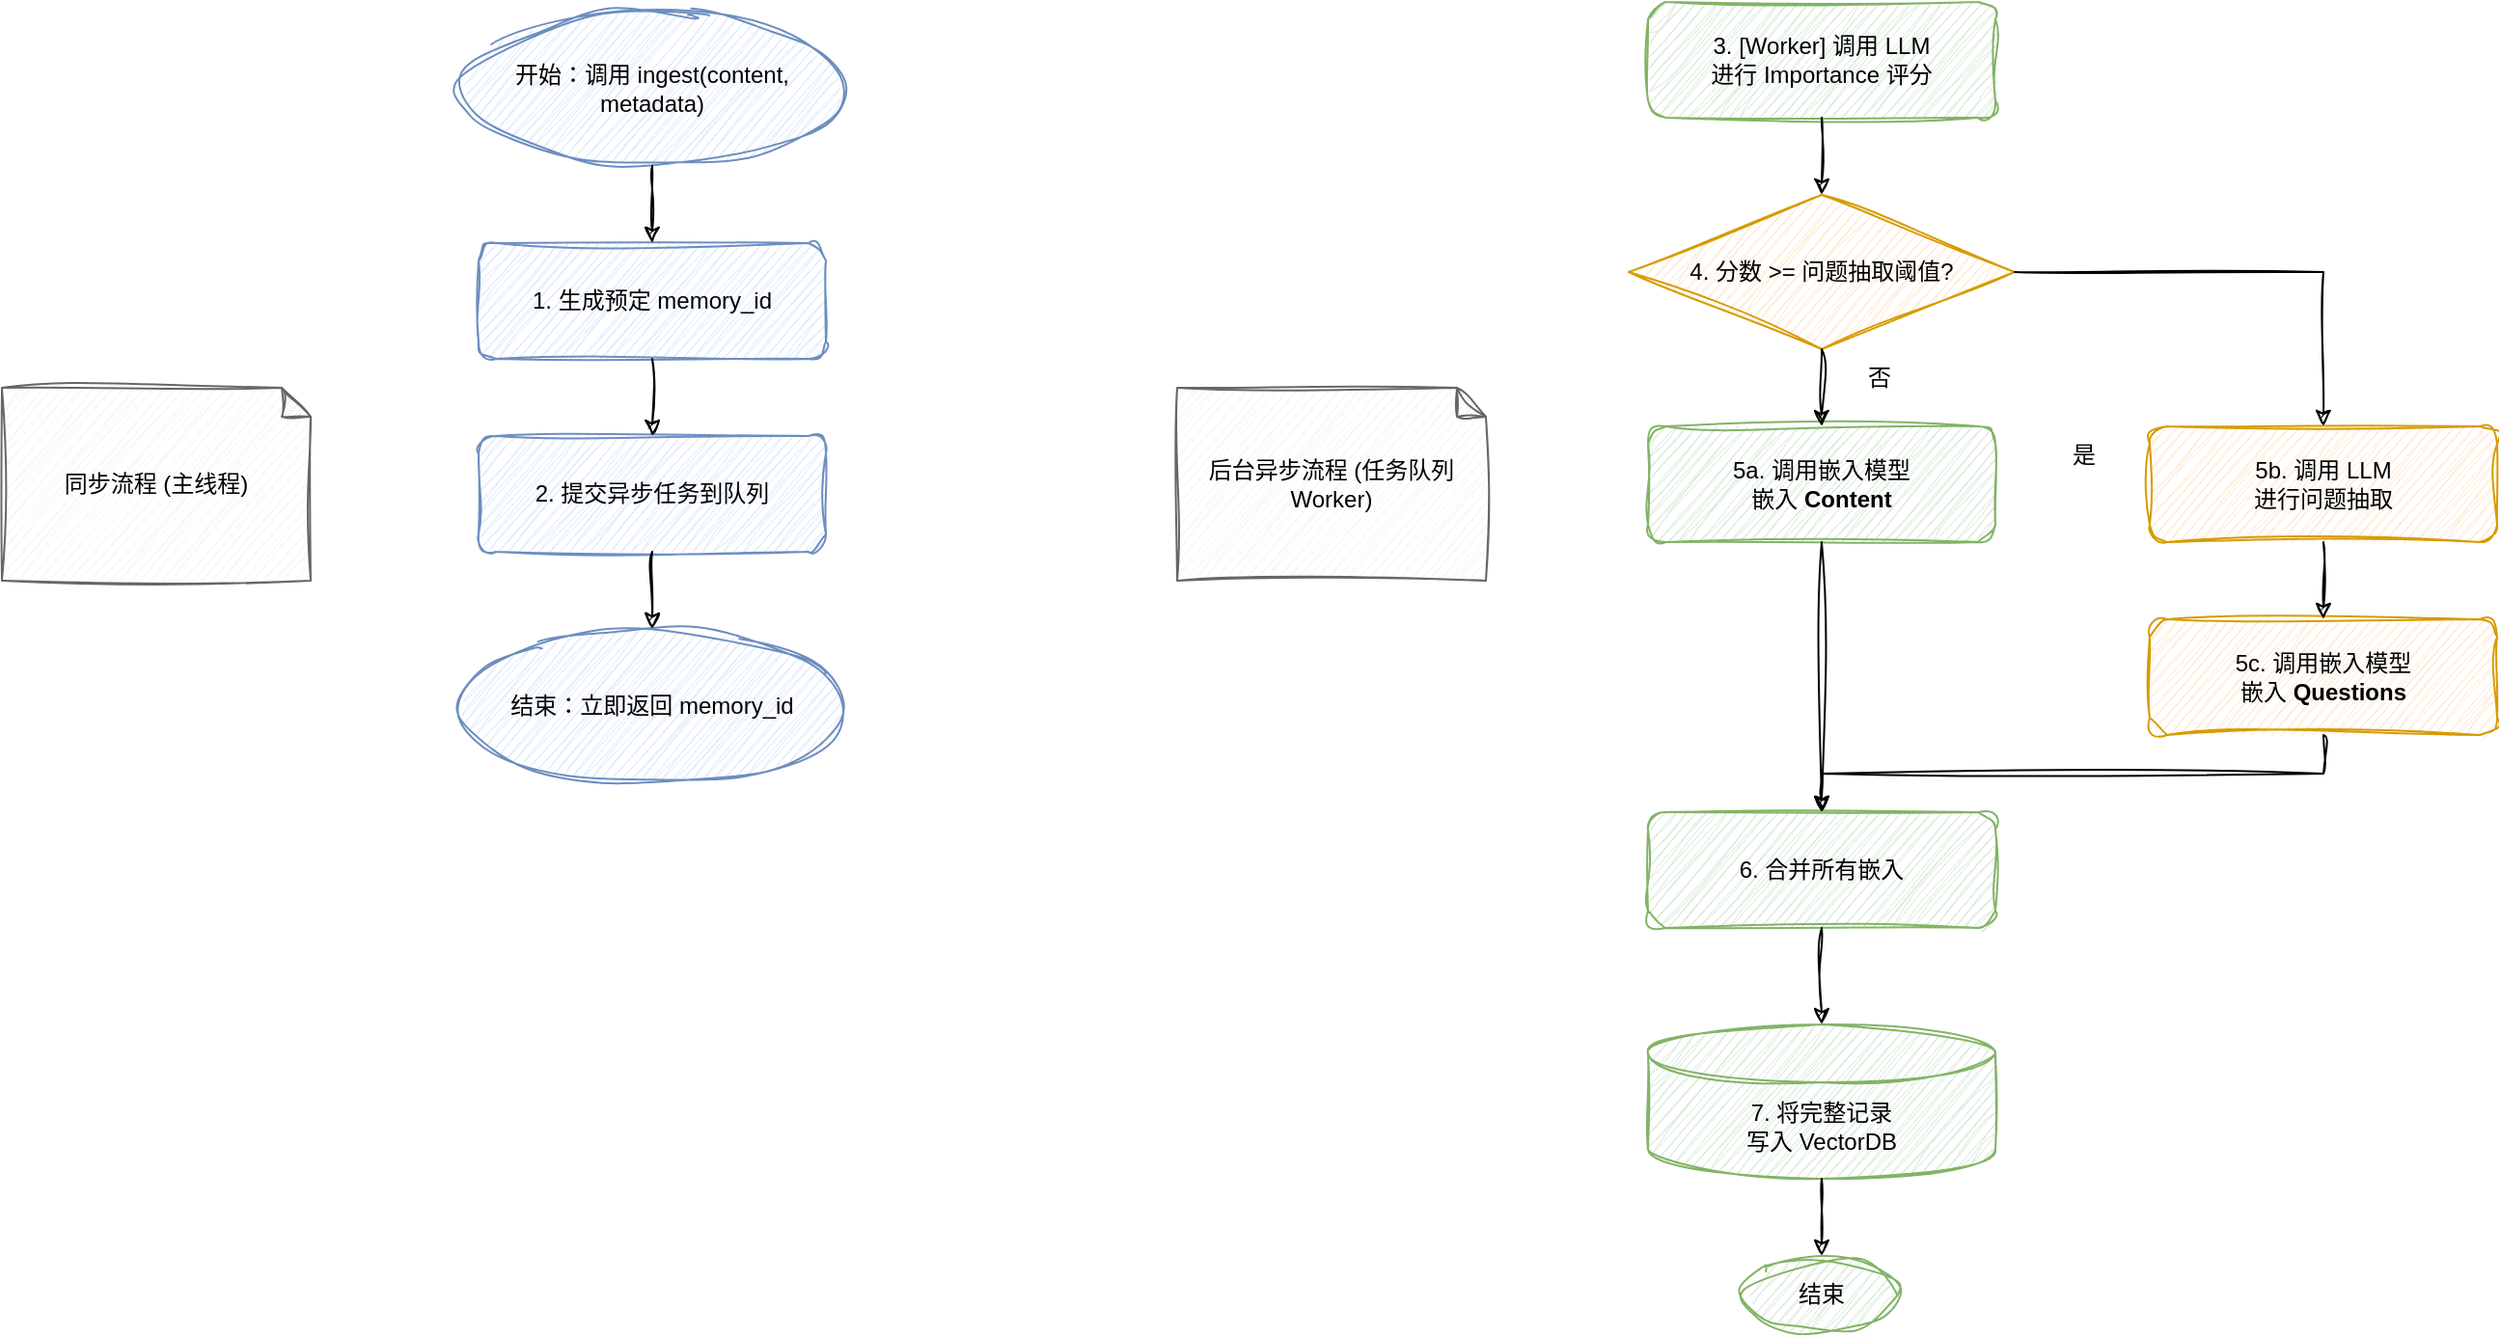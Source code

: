 <mxfile>
    <diagram id="E-mNemonIngestV3" name="Page-1">
        <mxGraphModel dx="1543" dy="1152" grid="0" gridSize="10" guides="1" tooltips="1" connect="1" arrows="1" fold="1" page="0" pageScale="1" pageWidth="1169" pageHeight="827" math="0" shadow="0">
            <root>
                <mxCell id="0"/>
                <mxCell id="1" parent="0"/>
                <mxCell id="2" value="开始：调用 ingest(content, metadata)" style="ellipse;whiteSpace=wrap;html=1;fillColor=#dae8fc;strokeColor=#6c8ebf;sketch=1;curveFitting=1;jiggle=2;" parent="1" vertex="1">
                    <mxGeometry x="454" y="40" width="200" height="80" as="geometry"/>
                </mxCell>
                <mxCell id="3" value="1. 生成预定 memory_id" style="rounded=1;whiteSpace=wrap;html=1;fillColor=#dae8fc;strokeColor=#6c8ebf;sketch=1;curveFitting=1;jiggle=2;" parent="1" vertex="1">
                    <mxGeometry x="464" y="160" width="180" height="60" as="geometry"/>
                </mxCell>
                <mxCell id="4" value="" style="endArrow=classic;html=1;rounded=0;sketch=1;curveFitting=1;jiggle=2;" parent="1" source="2" target="3" edge="1">
                    <mxGeometry width="50" height="50" relative="1" as="geometry">
                        <mxPoint x="540" y="140" as="sourcePoint"/>
                        <mxPoint x="590" y="90" as="targetPoint"/>
                    </mxGeometry>
                </mxCell>
                <mxCell id="5" value="2. 提交异步任务到队列" style="rounded=1;whiteSpace=wrap;html=1;fillColor=#dae8fc;strokeColor=#6c8ebf;sketch=1;curveFitting=1;jiggle=2;" parent="1" vertex="1">
                    <mxGeometry x="464" y="260" width="180" height="60" as="geometry"/>
                </mxCell>
                <mxCell id="6" value="" style="endArrow=classic;html=1;rounded=0;sketch=1;curveFitting=1;jiggle=2;" parent="1" source="3" target="5" edge="1">
                    <mxGeometry width="50" height="50" relative="1" as="geometry">
                        <mxPoint x="540" y="240" as="sourcePoint"/>
                        <mxPoint x="590" y="190" as="targetPoint"/>
                    </mxGeometry>
                </mxCell>
                <mxCell id="7" value="结束：立即返回 memory_id" style="ellipse;whiteSpace=wrap;html=1;fillColor=#dae8fc;strokeColor=#6c8ebf;sketch=1;curveFitting=1;jiggle=2;" parent="1" vertex="1">
                    <mxGeometry x="454" y="360" width="200" height="80" as="geometry"/>
                </mxCell>
                <mxCell id="8" value="" style="endArrow=classic;html=1;rounded=0;sketch=1;curveFitting=1;jiggle=2;" parent="1" source="5" target="7" edge="1">
                    <mxGeometry width="50" height="50" relative="1" as="geometry">
                        <mxPoint x="540" y="340" as="sourcePoint"/>
                        <mxPoint x="590" y="290" as="targetPoint"/>
                    </mxGeometry>
                </mxCell>
                <mxCell id="9" value="同步流程 (主线程)" style="shape=note;whiteSpace=wrap;html=1;backgroundOutline=1;darkOpacity=0.05;size=15;fillColor=#f5f5f5;strokeColor=#666666;sketch=1;curveFitting=1;jiggle=2;" parent="1" vertex="1">
                    <mxGeometry x="217" y="235" width="160" height="100" as="geometry"/>
                </mxCell>
                <mxCell id="10" value="" style="line;strokeWidth=2;direction=south;html=1;dashed=1;dashPattern=8 8;" parent="1" edge="1">
                    <mxGeometry x="553" y="470" width="10" height="690" as="geometry"/>
                </mxCell>
                <mxCell id="11" value="后台异步流程 (任务队列 Worker)" style="shape=note;whiteSpace=wrap;html=1;backgroundOutline=1;darkOpacity=0.05;size=15;fillColor=#f5f5f5;strokeColor=#666666;sketch=1;curveFitting=1;jiggle=2;" parent="1" vertex="1">
                    <mxGeometry x="826" y="235" width="160" height="100" as="geometry"/>
                </mxCell>
                <mxCell id="12" value="3. [Worker] 调用 LLM&lt;br&gt;进行 Importance 评分" style="rounded=1;whiteSpace=wrap;html=1;fillColor=#d5e8d4;strokeColor=#82b366;sketch=1;curveFitting=1;jiggle=2;" parent="1" vertex="1">
                    <mxGeometry x="1070" y="35" width="180" height="60" as="geometry"/>
                </mxCell>
                <mxCell id="13" value="4. 分数 &amp;gt;= 问题抽取阈值?" style="rhombus;whiteSpace=wrap;html=1;fillColor=#ffe6cc;strokeColor=#d79b00;sketch=1;curveFitting=1;jiggle=2;" parent="1" vertex="1">
                    <mxGeometry x="1060" y="135" width="200" height="80" as="geometry"/>
                </mxCell>
                <mxCell id="14" value="" style="endArrow=classic;html=1;rounded=0;sketch=1;curveFitting=1;jiggle=2;" parent="1" source="12" target="13" edge="1">
                    <mxGeometry width="50" height="50" relative="1" as="geometry">
                        <mxPoint x="1146" y="115" as="sourcePoint"/>
                        <mxPoint x="1196" y="65" as="targetPoint"/>
                    </mxGeometry>
                </mxCell>
                <mxCell id="15" value="5a. 调用嵌入模型&lt;br&gt;嵌入 &lt;b&gt;Content&lt;/b&gt;" style="rounded=1;whiteSpace=wrap;html=1;fillColor=#d5e8d4;strokeColor=#82b366;sketch=1;curveFitting=1;jiggle=2;" parent="1" vertex="1">
                    <mxGeometry x="1070" y="255" width="180" height="60" as="geometry"/>
                </mxCell>
                <mxCell id="17" value="是" style="text;html=1;strokeColor=none;fillColor=none;align=center;verticalAlign=middle;whiteSpace=wrap;rounded=0;sketch=1;curveFitting=1;jiggle=2;" parent="1" vertex="1">
                    <mxGeometry x="1266" y="255" width="60" height="30" as="geometry"/>
                </mxCell>
                <mxCell id="18" value="7. 将完整记录&lt;br&gt;写入 VectorDB" style="shape=cylinder3;whiteSpace=wrap;html=1;boundedLbl=1;backgroundOutline=1;size=15;fillColor=#d5e8d4;strokeColor=#82b366;sketch=1;curveFitting=1;jiggle=2;" parent="1" vertex="1">
                    <mxGeometry x="1070" y="565" width="180" height="80" as="geometry"/>
                </mxCell>
                <mxCell id="20" value="结束" style="ellipse;whiteSpace=wrap;html=1;fillColor=#d5e8d4;strokeColor=#82b366;sketch=1;curveFitting=1;jiggle=2;" parent="1" vertex="1">
                    <mxGeometry x="1120" y="685" width="80" height="40" as="geometry"/>
                </mxCell>
                <mxCell id="21" value="" style="endArrow=classic;html=1;rounded=0;sketch=1;curveFitting=1;jiggle=2;" parent="1" source="18" target="20" edge="1">
                    <mxGeometry width="50" height="50" relative="1" as="geometry">
                        <mxPoint x="1146" y="665" as="sourcePoint"/>
                        <mxPoint x="1196" y="615" as="targetPoint"/>
                    </mxGeometry>
                </mxCell>
                <mxCell id="25" value="5b. 调用 LLM&lt;br&gt;进行问题抽取" style="rounded=1;whiteSpace=wrap;html=1;fillColor=#ffe6cc;strokeColor=#d79b00;sketch=1;curveFitting=1;jiggle=2;" parent="1" vertex="1">
                    <mxGeometry x="1330" y="255" width="180" height="60" as="geometry"/>
                </mxCell>
                <mxCell id="26" value="" style="endArrow=classic;html=1;rounded=0;exitX=1;exitY=0.5;exitDx=0;exitDy=0;sketch=1;curveFitting=1;jiggle=2;" parent="1" source="13" target="25" edge="1">
                    <mxGeometry width="50" height="50" relative="1" as="geometry">
                        <mxPoint x="1270" y="175" as="sourcePoint"/>
                        <mxPoint x="1320" y="125" as="targetPoint"/>
                        <Array as="points">
                            <mxPoint x="1420" y="175"/>
                        </Array>
                    </mxGeometry>
                </mxCell>
                <mxCell id="27" value="" style="endArrow=classic;html=1;rounded=0;exitX=0.5;exitY=1;exitDx=0;exitDy=0;entryX=0.5;entryY=0;entryDx=0;entryDy=0;sketch=1;curveFitting=1;jiggle=2;" parent="1" source="13" target="15" edge="1">
                    <mxGeometry width="50" height="50" relative="1" as="geometry">
                        <mxPoint x="1170" y="375" as="sourcePoint"/>
                        <mxPoint x="1220" y="325" as="targetPoint"/>
                    </mxGeometry>
                </mxCell>
                <mxCell id="28" value="否" style="text;html=1;strokeColor=none;fillColor=none;align=center;verticalAlign=middle;whiteSpace=wrap;rounded=0;sketch=1;curveFitting=1;jiggle=2;" parent="1" vertex="1">
                    <mxGeometry x="1160" y="215" width="60" height="30" as="geometry"/>
                </mxCell>
                <mxCell id="30" value="5c. 调用嵌入模型&lt;br&gt;嵌入 &lt;b&gt;Questions&lt;/b&gt;" style="rounded=1;whiteSpace=wrap;html=1;fillColor=#ffe6cc;strokeColor=#d79b00;sketch=1;curveFitting=1;jiggle=2;" parent="1" vertex="1">
                    <mxGeometry x="1330" y="355" width="180" height="60" as="geometry"/>
                </mxCell>
                <mxCell id="31" value="" style="endArrow=classic;html=1;rounded=0;sketch=1;curveFitting=1;jiggle=2;" parent="1" source="25" target="30" edge="1">
                    <mxGeometry width="50" height="50" relative="1" as="geometry">
                        <mxPoint x="1406" y="335" as="sourcePoint"/>
                        <mxPoint x="1456" y="285" as="targetPoint"/>
                    </mxGeometry>
                </mxCell>
                <mxCell id="32" value="6. 合并所有嵌入" style="rounded=1;whiteSpace=wrap;html=1;fillColor=#d5e8d4;strokeColor=#82b366;sketch=1;curveFitting=1;jiggle=2;" parent="1" vertex="1">
                    <mxGeometry x="1070" y="455" width="180" height="60" as="geometry"/>
                </mxCell>
                <mxCell id="33" value="" style="endArrow=classic;html=1;rounded=0;exitX=0.5;exitY=1;exitDx=0;exitDy=0;entryX=0.5;entryY=0;entryDx=0;entryDy=0;sketch=1;curveFitting=1;jiggle=2;" parent="1" source="15" target="32" edge="1">
                    <mxGeometry width="50" height="50" relative="1" as="geometry">
                        <mxPoint x="1170" y="435" as="sourcePoint"/>
                        <mxPoint x="1220" y="385" as="targetPoint"/>
                    </mxGeometry>
                </mxCell>
                <mxCell id="34" value="" style="endArrow=classic;html=1;rounded=0;exitX=0.5;exitY=1;exitDx=0;exitDy=0;sketch=1;curveFitting=1;jiggle=2;" parent="1" source="30" target="32" edge="1">
                    <mxGeometry width="50" height="50" relative="1" as="geometry">
                        <mxPoint x="1406" y="435" as="sourcePoint"/>
                        <mxPoint x="1456" y="385" as="targetPoint"/>
                        <Array as="points">
                            <mxPoint x="1420" y="435"/>
                            <mxPoint x="1160" y="435"/>
                        </Array>
                    </mxGeometry>
                </mxCell>
                <mxCell id="35" value="" style="endArrow=classic;html=1;rounded=0;sketch=1;curveFitting=1;jiggle=2;" parent="1" source="32" target="18" edge="1">
                    <mxGeometry width="50" height="50" relative="1" as="geometry">
                        <mxPoint x="1146" y="535" as="sourcePoint"/>
                        <mxPoint x="1196" y="485" as="targetPoint"/>
                    </mxGeometry>
                </mxCell>
            </root>
        </mxGraphModel>
    </diagram>
</mxfile>